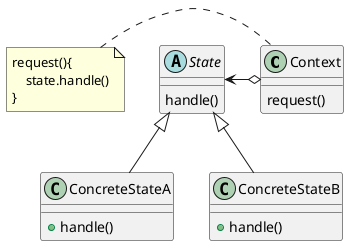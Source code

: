 @startuml state-schema

class Context{
    request()
}

note left of Context
  request(){
      state.handle()
  }
end note

abstract class State{
    handle()
}

State <-right-o Context

class ConcreteStateA{
    +handle()
}

class ConcreteStateB{
    +handle()
}

State <|-down-ConcreteStateA
State <|-down-ConcreteStateB

@enduml
